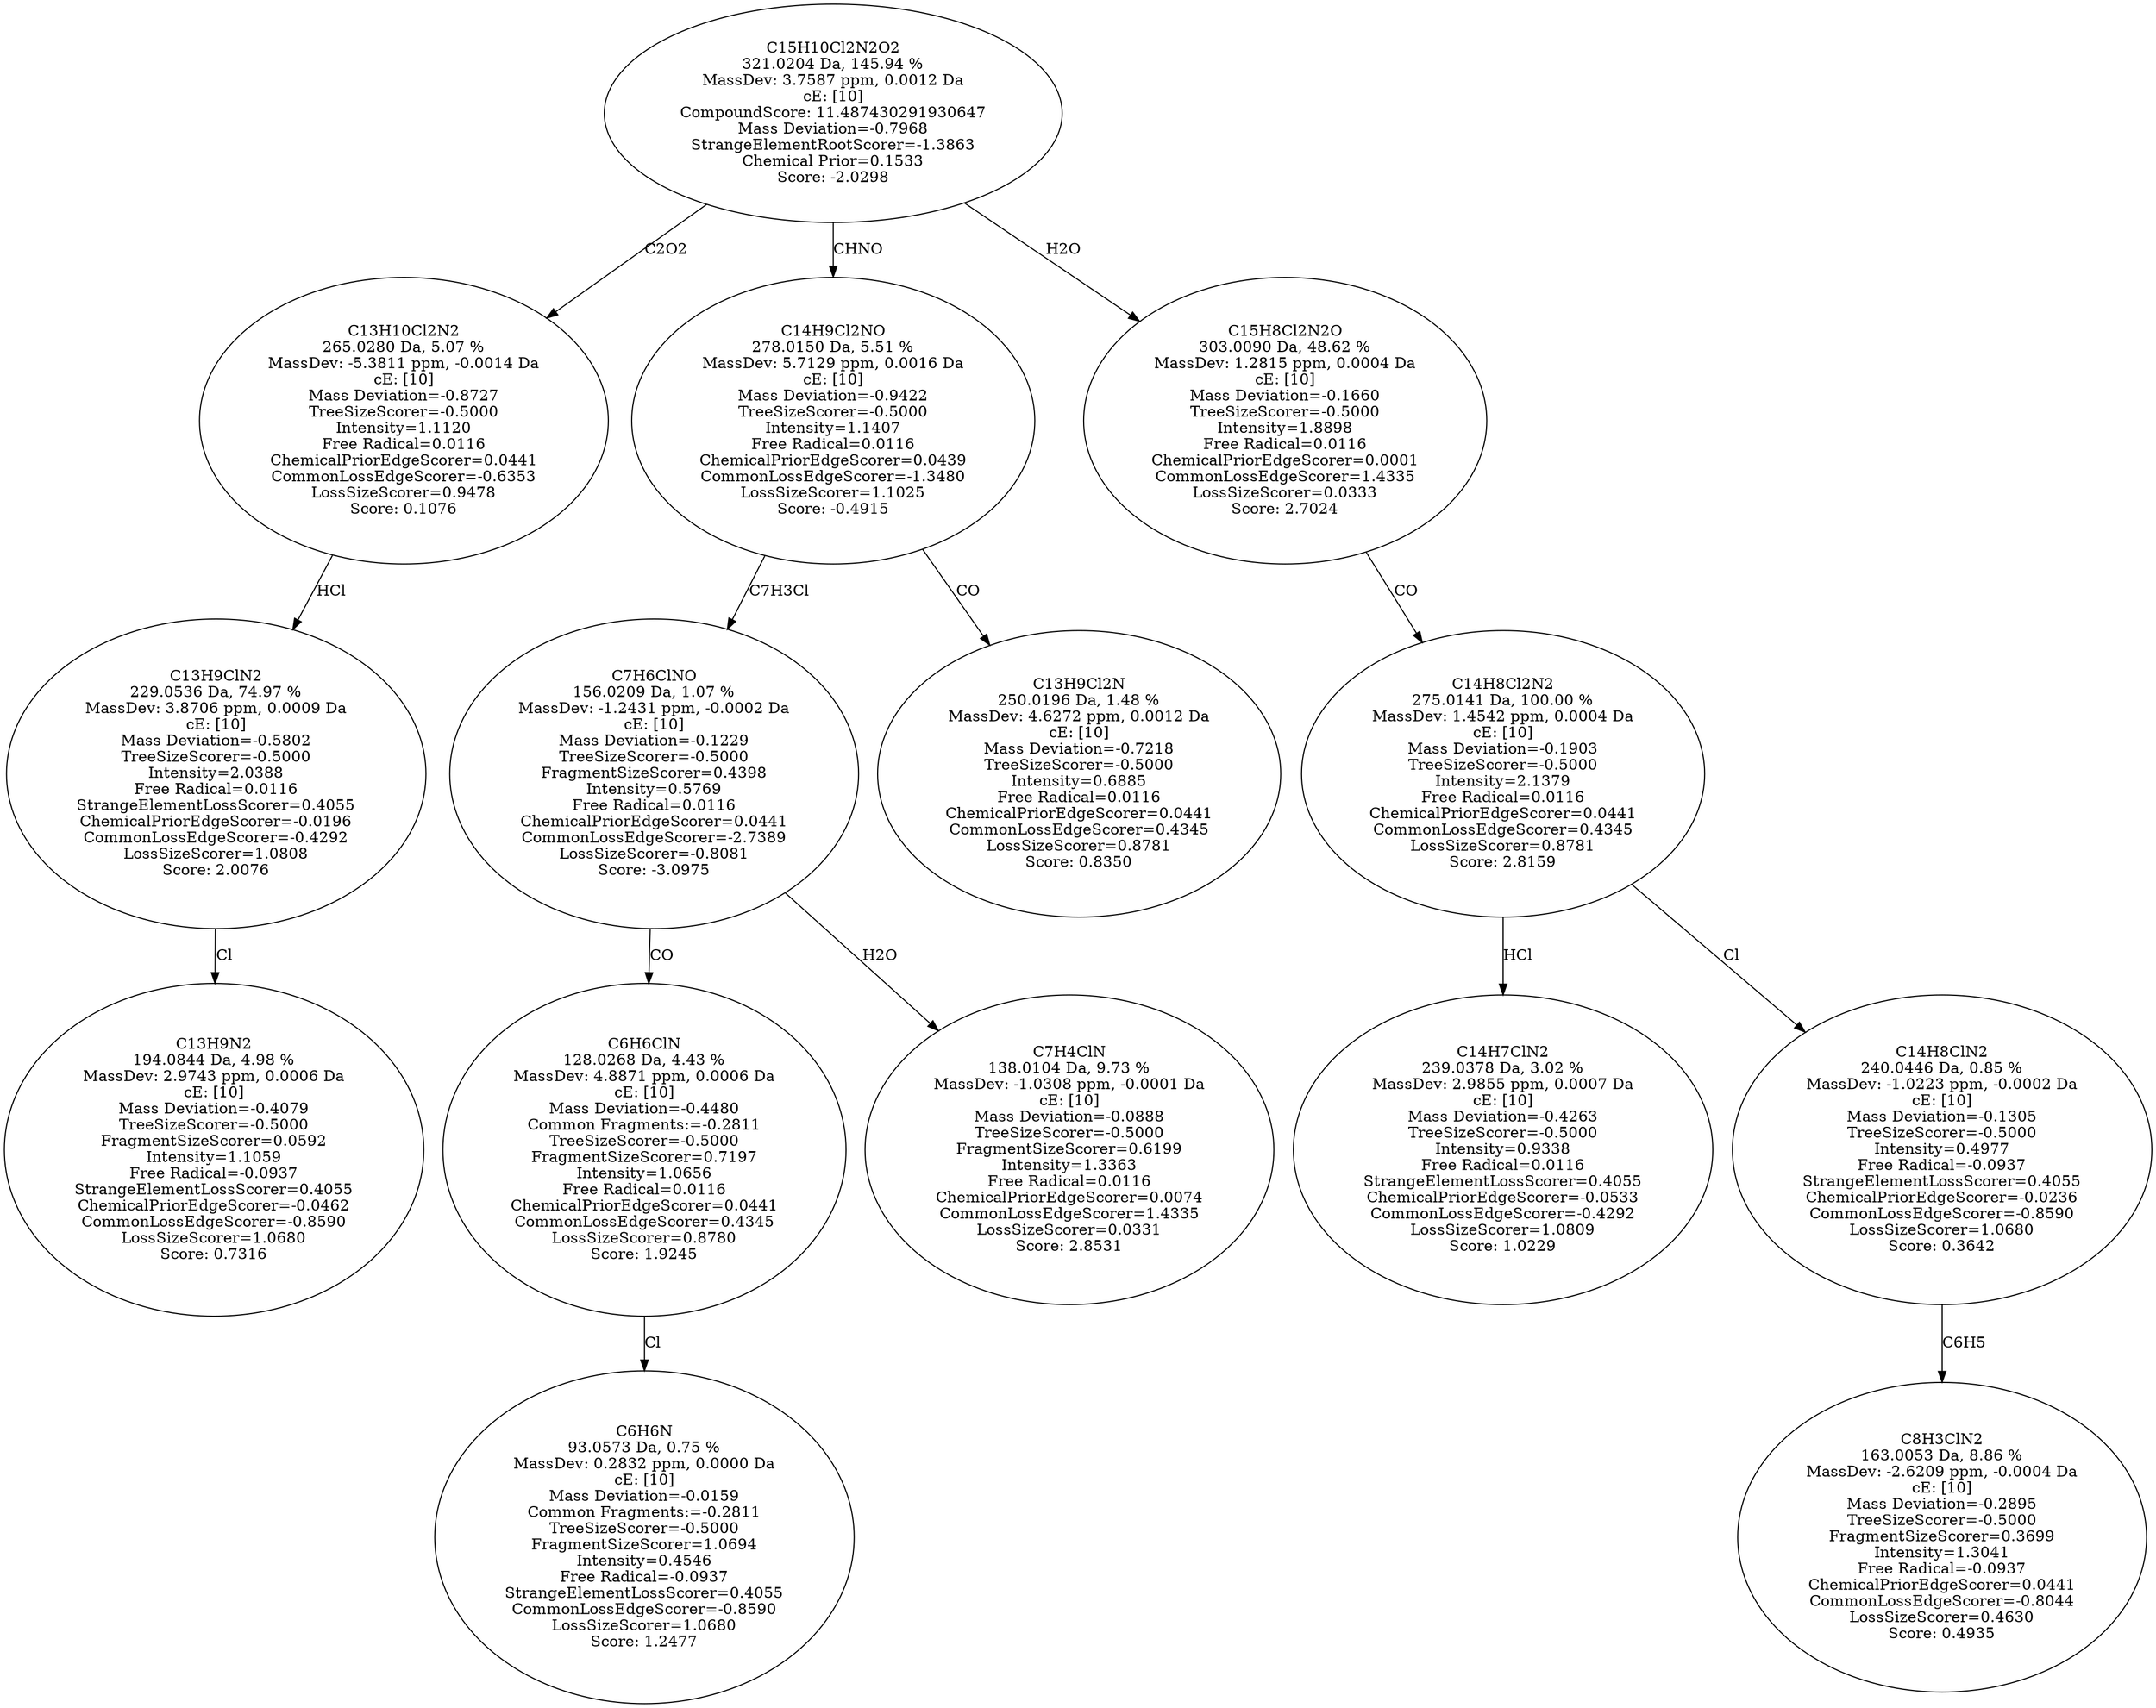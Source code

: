strict digraph {
v1 [label="C13H9N2\n194.0844 Da, 4.98 %\nMassDev: 2.9743 ppm, 0.0006 Da\ncE: [10]\nMass Deviation=-0.4079\nTreeSizeScorer=-0.5000\nFragmentSizeScorer=0.0592\nIntensity=1.1059\nFree Radical=-0.0937\nStrangeElementLossScorer=0.4055\nChemicalPriorEdgeScorer=-0.0462\nCommonLossEdgeScorer=-0.8590\nLossSizeScorer=1.0680\nScore: 0.7316"];
v2 [label="C13H9ClN2\n229.0536 Da, 74.97 %\nMassDev: 3.8706 ppm, 0.0009 Da\ncE: [10]\nMass Deviation=-0.5802\nTreeSizeScorer=-0.5000\nIntensity=2.0388\nFree Radical=0.0116\nStrangeElementLossScorer=0.4055\nChemicalPriorEdgeScorer=-0.0196\nCommonLossEdgeScorer=-0.4292\nLossSizeScorer=1.0808\nScore: 2.0076"];
v3 [label="C13H10Cl2N2\n265.0280 Da, 5.07 %\nMassDev: -5.3811 ppm, -0.0014 Da\ncE: [10]\nMass Deviation=-0.8727\nTreeSizeScorer=-0.5000\nIntensity=1.1120\nFree Radical=0.0116\nChemicalPriorEdgeScorer=0.0441\nCommonLossEdgeScorer=-0.6353\nLossSizeScorer=0.9478\nScore: 0.1076"];
v4 [label="C6H6N\n93.0573 Da, 0.75 %\nMassDev: 0.2832 ppm, 0.0000 Da\ncE: [10]\nMass Deviation=-0.0159\nCommon Fragments:=-0.2811\nTreeSizeScorer=-0.5000\nFragmentSizeScorer=1.0694\nIntensity=0.4546\nFree Radical=-0.0937\nStrangeElementLossScorer=0.4055\nCommonLossEdgeScorer=-0.8590\nLossSizeScorer=1.0680\nScore: 1.2477"];
v5 [label="C6H6ClN\n128.0268 Da, 4.43 %\nMassDev: 4.8871 ppm, 0.0006 Da\ncE: [10]\nMass Deviation=-0.4480\nCommon Fragments:=-0.2811\nTreeSizeScorer=-0.5000\nFragmentSizeScorer=0.7197\nIntensity=1.0656\nFree Radical=0.0116\nChemicalPriorEdgeScorer=0.0441\nCommonLossEdgeScorer=0.4345\nLossSizeScorer=0.8780\nScore: 1.9245"];
v6 [label="C7H4ClN\n138.0104 Da, 9.73 %\nMassDev: -1.0308 ppm, -0.0001 Da\ncE: [10]\nMass Deviation=-0.0888\nTreeSizeScorer=-0.5000\nFragmentSizeScorer=0.6199\nIntensity=1.3363\nFree Radical=0.0116\nChemicalPriorEdgeScorer=0.0074\nCommonLossEdgeScorer=1.4335\nLossSizeScorer=0.0331\nScore: 2.8531"];
v7 [label="C7H6ClNO\n156.0209 Da, 1.07 %\nMassDev: -1.2431 ppm, -0.0002 Da\ncE: [10]\nMass Deviation=-0.1229\nTreeSizeScorer=-0.5000\nFragmentSizeScorer=0.4398\nIntensity=0.5769\nFree Radical=0.0116\nChemicalPriorEdgeScorer=0.0441\nCommonLossEdgeScorer=-2.7389\nLossSizeScorer=-0.8081\nScore: -3.0975"];
v8 [label="C13H9Cl2N\n250.0196 Da, 1.48 %\nMassDev: 4.6272 ppm, 0.0012 Da\ncE: [10]\nMass Deviation=-0.7218\nTreeSizeScorer=-0.5000\nIntensity=0.6885\nFree Radical=0.0116\nChemicalPriorEdgeScorer=0.0441\nCommonLossEdgeScorer=0.4345\nLossSizeScorer=0.8781\nScore: 0.8350"];
v9 [label="C14H9Cl2NO\n278.0150 Da, 5.51 %\nMassDev: 5.7129 ppm, 0.0016 Da\ncE: [10]\nMass Deviation=-0.9422\nTreeSizeScorer=-0.5000\nIntensity=1.1407\nFree Radical=0.0116\nChemicalPriorEdgeScorer=0.0439\nCommonLossEdgeScorer=-1.3480\nLossSizeScorer=1.1025\nScore: -0.4915"];
v10 [label="C14H7ClN2\n239.0378 Da, 3.02 %\nMassDev: 2.9855 ppm, 0.0007 Da\ncE: [10]\nMass Deviation=-0.4263\nTreeSizeScorer=-0.5000\nIntensity=0.9338\nFree Radical=0.0116\nStrangeElementLossScorer=0.4055\nChemicalPriorEdgeScorer=-0.0533\nCommonLossEdgeScorer=-0.4292\nLossSizeScorer=1.0809\nScore: 1.0229"];
v11 [label="C8H3ClN2\n163.0053 Da, 8.86 %\nMassDev: -2.6209 ppm, -0.0004 Da\ncE: [10]\nMass Deviation=-0.2895\nTreeSizeScorer=-0.5000\nFragmentSizeScorer=0.3699\nIntensity=1.3041\nFree Radical=-0.0937\nChemicalPriorEdgeScorer=0.0441\nCommonLossEdgeScorer=-0.8044\nLossSizeScorer=0.4630\nScore: 0.4935"];
v12 [label="C14H8ClN2\n240.0446 Da, 0.85 %\nMassDev: -1.0223 ppm, -0.0002 Da\ncE: [10]\nMass Deviation=-0.1305\nTreeSizeScorer=-0.5000\nIntensity=0.4977\nFree Radical=-0.0937\nStrangeElementLossScorer=0.4055\nChemicalPriorEdgeScorer=-0.0236\nCommonLossEdgeScorer=-0.8590\nLossSizeScorer=1.0680\nScore: 0.3642"];
v13 [label="C14H8Cl2N2\n275.0141 Da, 100.00 %\nMassDev: 1.4542 ppm, 0.0004 Da\ncE: [10]\nMass Deviation=-0.1903\nTreeSizeScorer=-0.5000\nIntensity=2.1379\nFree Radical=0.0116\nChemicalPriorEdgeScorer=0.0441\nCommonLossEdgeScorer=0.4345\nLossSizeScorer=0.8781\nScore: 2.8159"];
v14 [label="C15H8Cl2N2O\n303.0090 Da, 48.62 %\nMassDev: 1.2815 ppm, 0.0004 Da\ncE: [10]\nMass Deviation=-0.1660\nTreeSizeScorer=-0.5000\nIntensity=1.8898\nFree Radical=0.0116\nChemicalPriorEdgeScorer=0.0001\nCommonLossEdgeScorer=1.4335\nLossSizeScorer=0.0333\nScore: 2.7024"];
v15 [label="C15H10Cl2N2O2\n321.0204 Da, 145.94 %\nMassDev: 3.7587 ppm, 0.0012 Da\ncE: [10]\nCompoundScore: 11.487430291930647\nMass Deviation=-0.7968\nStrangeElementRootScorer=-1.3863\nChemical Prior=0.1533\nScore: -2.0298"];
v2 -> v1 [label="Cl"];
v3 -> v2 [label="HCl"];
v15 -> v3 [label="C2O2"];
v5 -> v4 [label="Cl"];
v7 -> v5 [label="CO"];
v7 -> v6 [label="H2O"];
v9 -> v7 [label="C7H3Cl"];
v9 -> v8 [label="CO"];
v15 -> v9 [label="CHNO"];
v13 -> v10 [label="HCl"];
v12 -> v11 [label="C6H5"];
v13 -> v12 [label="Cl"];
v14 -> v13 [label="CO"];
v15 -> v14 [label="H2O"];
}